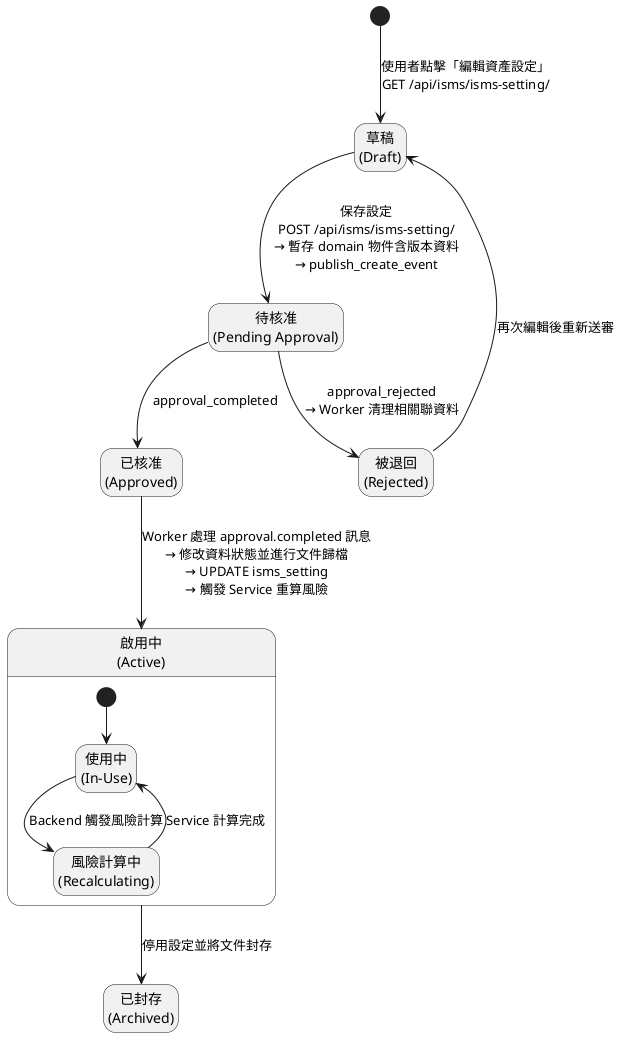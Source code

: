 @startuml

hide empty description

[*] --> Draft : 使用者點擊「編輯資產設定」\nGET /api/isms/isms-setting/
state "草稿\n(Draft)" as Draft <<draft>>

Draft --> PendingApproval : 保存設定\nPOST /api/isms/isms-setting/\n→ 暫存 domain 物件含版本資料\n→ publish_create_event
state "待核准\n(Pending Approval)" as PendingApproval <<approval>>

PendingApproval --> Approved : approval_completed
PendingApproval --> Rejected : approval_rejected\n→ Worker 清理相關聯資料
state "被退回\n(Rejected)" as Rejected <<terminal>>
Rejected --> Draft : 再次編輯後重新送審

state "已核准\n(Approved)" as Approved <<approval>>

state "啟用中\n(Active)" as Active <<active>> {
  [*] --> InUse
  state "使用中\n(In-Use)"        as InUse
  state "風險計算中\n(Recalculating)" as Recalculating

  InUse --> Recalculating : Backend 觸發風險計算
  Recalculating --> InUse : Service 計算完成
}

Approved --> Active : Worker 處理 approval.completed 訊息\n→ 修改資料狀態並進行文件歸檔\n→ UPDATE isms_setting\n→ 觸發 Service 重算風險

Active --> Archived : 停用設定並將文件封存
state "已封存\n(Archived)" as Archived <<terminal>>
@enduml
